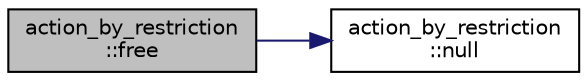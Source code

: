 digraph "action_by_restriction::free"
{
  edge [fontname="Helvetica",fontsize="10",labelfontname="Helvetica",labelfontsize="10"];
  node [fontname="Helvetica",fontsize="10",shape=record];
  rankdir="LR";
  Node222 [label="action_by_restriction\l::free",height=0.2,width=0.4,color="black", fillcolor="grey75", style="filled", fontcolor="black"];
  Node222 -> Node223 [color="midnightblue",fontsize="10",style="solid",fontname="Helvetica"];
  Node223 [label="action_by_restriction\l::null",height=0.2,width=0.4,color="black", fillcolor="white", style="filled",URL="$d1/d7e/classaction__by__restriction.html#adf791e945d5b8db41dd6ab9be10f6471"];
}
